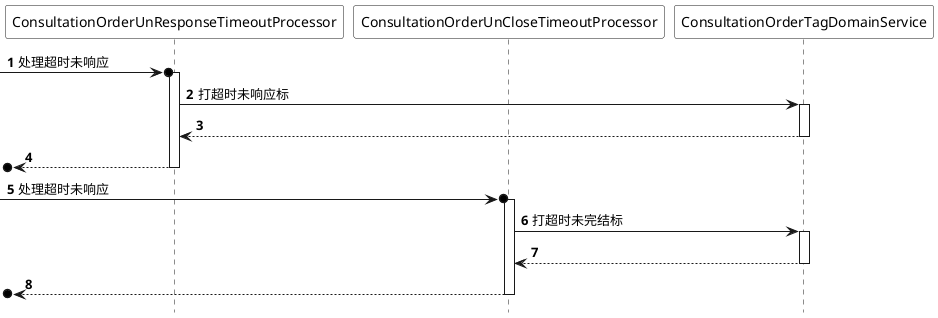 @startuml
'https://plantuml.com/sequence-diagram

'隐藏脚注
hide footbox

'使用 toy 主题


'编号
autonumber 1

'隐藏孤立的参与者
hide unlinked

'文字对齐，向左对齐
skinparam sequenceMessageAlign left

'箭头粗度
skinparam sequenceArrowThickness 1

' 皮肤
skinparam sequence {
    ParticipantBackgroundColor #white
       ParticipantFontColor black
       ActorBackgroundColor white
       ActorFontColor black
}

participant ConsultationOrderUnResponseTimeoutProcessor as ConsultationOrderUnResponseTimeoutProcessor
participant ConsultationOrderUnCloseTimeoutProcessor as ConsultationOrderUnCloseTimeoutProcessor
participant ConsultationOrderTagDomainService as ConsultationOrderTagDomainService
participant DelayTask as DelayTask


->o ConsultationOrderUnResponseTimeoutProcessor : 处理超时未响应
activate ConsultationOrderUnResponseTimeoutProcessor

ConsultationOrderUnResponseTimeoutProcessor -> ConsultationOrderTagDomainService : 打超时未响应标
activate ConsultationOrderTagDomainService

return
return


->o ConsultationOrderUnCloseTimeoutProcessor : 处理超时未响应
activate ConsultationOrderUnCloseTimeoutProcessor

ConsultationOrderUnCloseTimeoutProcessor -> ConsultationOrderTagDomainService : 打超时未完结标
activate ConsultationOrderTagDomainService

return
return






@enduml